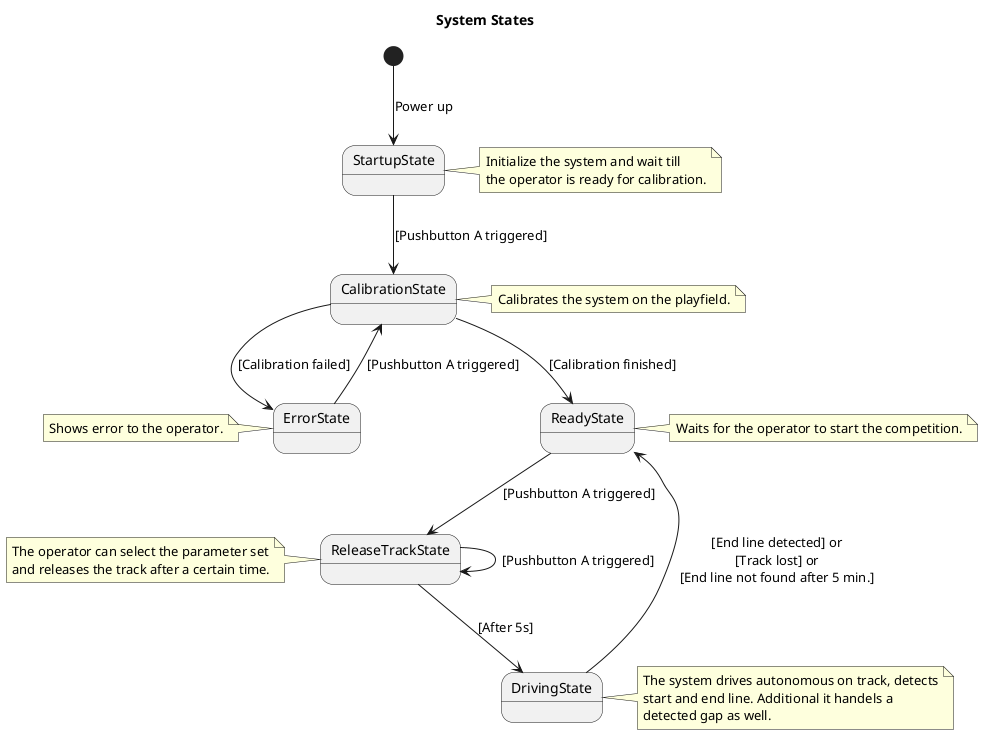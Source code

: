 @startuml

title System States

state StartupState
state CalibrationState
state ErrorState
state DrivingState
state ReadyState
state ReleaseTrackState

[*] --> StartupState: Power up
StartupState --> CalibrationState: [Pushbutton A triggered]
CalibrationState --> ReadyState: [Calibration finished]
CalibrationState --> ErrorState: [Calibration failed]
ReadyState --> ReleaseTrackState: [Pushbutton A triggered]
ReleaseTrackState --> DrivingState: [After 5s]
ReleaseTrackState --> ReleaseTrackState: [Pushbutton A triggered]
DrivingState --> ReadyState: [End line detected] or\n[Track lost] or\n[End line not found after 5 min.]
ErrorState --> CalibrationState: [Pushbutton A triggered]

note right of StartupState
    Initialize the system and wait till
    the operator is ready for calibration.
end note

note right of CalibrationState
    Calibrates the system on the playfield.
end note

note left of ErrorState
    Shows error to the operator.
end note

note right of ReadyState
    Waits for the operator to start the competition.
end note

note left of ReleaseTrackState
    The operator can select the parameter set
    and releases the track after a certain time.
end note

note right of DrivingState
    The system drives autonomous on track, detects
    start and end line. Additional it handels a
    detected gap as well.
end note

@enduml